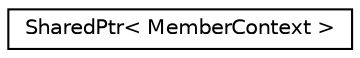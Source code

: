 digraph "Graphical Class Hierarchy"
{
 // INTERACTIVE_SVG=YES
  edge [fontname="Helvetica",fontsize="10",labelfontname="Helvetica",labelfontsize="10"];
  node [fontname="Helvetica",fontsize="10",shape=record];
  rankdir="LR";
  Node0 [label="SharedPtr\< MemberContext \>",height=0.2,width=0.4,color="black", fillcolor="white", style="filled",URL="$df/d12/class_shared_ptr.html"];
}
